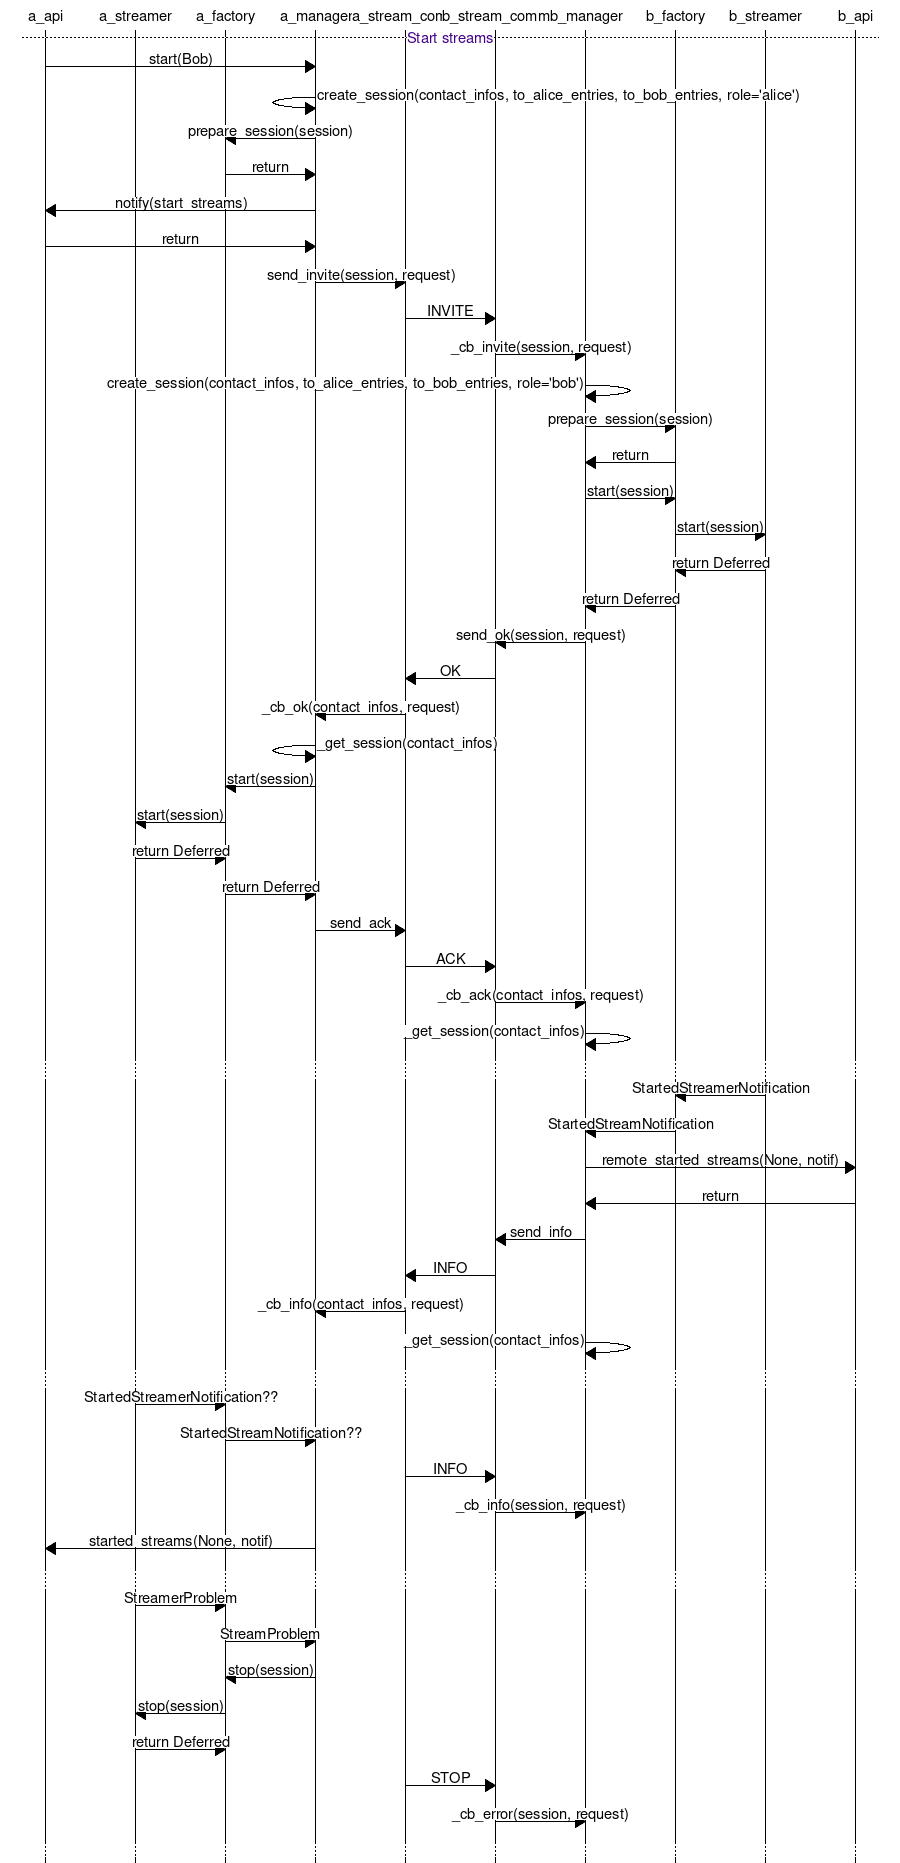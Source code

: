 # Sequence diagram for streams in miville 0.3
#  mscgen -T png -i streams_services.msc -o streams_services.png
#  display streams_services.png
msc 
{
#width = "1900";
    hscale = "1.5";
    a_api, a_streamer, a_factory, a_manager, a_stream_comm, b_stream_comm, b_manager, b_factory, b_streamer, b_api;


# Start streams
    --- [label = "Start streams", textcolor = "#440088"];
    a_api => a_manager [label = "start(Bob)"];
    a_manager => a_manager [label = "create_session(contact_infos, to_alice_entries, to_bob_entries, role='alice')"];
    # Prepare config... 
    a_manager => a_factory [label = "prepare_session(session)"];
    a_factory => a_manager [label = "return"]; 
    
    a_manager => a_api [label = "notify(start_streams)"];
    a_api => a_manager [label = "return"];

    # config negociation    
    a_manager => a_stream_comm [label = "send_invite(session, request)"];
    a_stream_comm => b_stream_comm [label = "INVITE"];
    b_stream_comm => b_manager [label = "_cb_invite(session, request)"];
    b_manager  => b_manager [label = "create_session(contact_infos, to_alice_entries, to_bob_entries, role='bob')"];
    b_manager => b_factory [label = "prepare_session(session)"];
    b_factory => b_manager [label = "return"];
    b_manager => b_factory [label = "start(session)"];
    b_factory => b_streamer [label = "start(session)"];
    b_streamer => b_factory [label = "return Deferred"];
    b_factory => b_manager [label = "return Deferred"];
    b_manager => b_stream_comm [label = "send_ok(session, request)"];
    b_stream_comm => a_stream_comm [label = "OK"];
    a_stream_comm => a_manager [label = "_cb_ok(contact_infos, request)"];
    a_manager => a_manager [label = "_get_session(contact_infos)"];
    # starting B streamers then A streamers
    a_manager => a_factory [label = "start(session)"];
    a_factory => a_streamer [label = "start(session)"];
    a_streamer => a_factory [label = "return Deferred"];
    a_factory => a_manager [label = "return Deferred"];
    a_manager => a_stream_comm [label = "send_ack"];
    a_stream_comm => b_stream_comm [label = "ACK"];
    b_stream_comm => b_manager [label = "_cb_ack(contact_infos, request)"];
    b_manager => b_manager [label = "_get_session(contact_infos)"];
    ...;
    b_streamer => b_factory [label = "StartedStreamerNotification"];
    b_factory => b_manager [label = "StartedStreamNotification"];
    b_manager => b_api [label = "remote_started_streams(None, notif)"];
    b_api => b_manager [label = "return"];
    b_manager => b_stream_comm [label = "send_info"];
    b_stream_comm => a_stream_comm [label = "INFO"];
    a_stream_comm => a_manager [label = "_cb_info(contact_infos, request)"];
    b_manager => b_manager [label = "_get_session(contact_infos)"];
    # TODO: update state of each B streamers
    ...;
    a_streamer => a_factory [label = "StartedStreamerNotification??"];
    a_factory => a_manager [label = "StartedStreamNotification??"];
    a_stream_comm => b_stream_comm [label = "INFO"];
    b_stream_comm => b_manager [label = "_cb_info(session, request)"];
    a_manager => a_api [label = "started_streams(None, notif)"];
    ...;
    a_streamer => a_factory [label = "StreamerProblem"];
    a_factory => a_manager [label = "StreamProblem"];
    a_manager => a_factory [label = "stop(session)"];
    a_factory => a_streamer [label = "stop(session)"];
    a_streamer => a_factory [label = "return Deferred"];
    
    a_stream_comm => b_stream_comm [label = "STOP"];
    b_stream_comm => b_manager [label = "_cb_error(session, request)"];
    ...;
}

